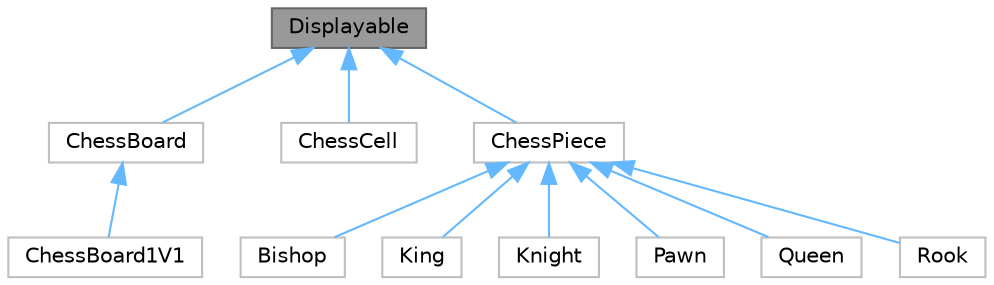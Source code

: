 digraph "Displayable"
{
 // LATEX_PDF_SIZE
  bgcolor="transparent";
  edge [fontname=Helvetica,fontsize=10,labelfontname=Helvetica,labelfontsize=10];
  node [fontname=Helvetica,fontsize=10,shape=box,height=0.2,width=0.4];
  Node1 [id="Node000001",label="Displayable",height=0.2,width=0.4,color="gray40", fillcolor="grey60", style="filled", fontcolor="black",tooltip=" "];
  Node1 -> Node2 [id="edge1_Node000001_Node000002",dir="back",color="steelblue1",style="solid",tooltip=" "];
  Node2 [id="Node000002",label="ChessBoard",height=0.2,width=0.4,color="grey75", fillcolor="white", style="filled",URL="$class_chess_board.html",tooltip=" "];
  Node2 -> Node3 [id="edge2_Node000002_Node000003",dir="back",color="steelblue1",style="solid",tooltip=" "];
  Node3 [id="Node000003",label="ChessBoard1V1",height=0.2,width=0.4,color="grey75", fillcolor="white", style="filled",URL="$class_chess_board1_v1.html",tooltip=" "];
  Node1 -> Node4 [id="edge3_Node000001_Node000004",dir="back",color="steelblue1",style="solid",tooltip=" "];
  Node4 [id="Node000004",label="ChessCell",height=0.2,width=0.4,color="grey75", fillcolor="white", style="filled",URL="$class_chess_cell.html",tooltip=" "];
  Node1 -> Node5 [id="edge4_Node000001_Node000005",dir="back",color="steelblue1",style="solid",tooltip=" "];
  Node5 [id="Node000005",label="ChessPiece",height=0.2,width=0.4,color="grey75", fillcolor="white", style="filled",URL="$class_chess_piece.html",tooltip=" "];
  Node5 -> Node6 [id="edge5_Node000005_Node000006",dir="back",color="steelblue1",style="solid",tooltip=" "];
  Node6 [id="Node000006",label="Bishop",height=0.2,width=0.4,color="grey75", fillcolor="white", style="filled",URL="$class_bishop.html",tooltip=" "];
  Node5 -> Node7 [id="edge6_Node000005_Node000007",dir="back",color="steelblue1",style="solid",tooltip=" "];
  Node7 [id="Node000007",label="King",height=0.2,width=0.4,color="grey75", fillcolor="white", style="filled",URL="$class_king.html",tooltip=" "];
  Node5 -> Node8 [id="edge7_Node000005_Node000008",dir="back",color="steelblue1",style="solid",tooltip=" "];
  Node8 [id="Node000008",label="Knight",height=0.2,width=0.4,color="grey75", fillcolor="white", style="filled",URL="$class_knight.html",tooltip=" "];
  Node5 -> Node9 [id="edge8_Node000005_Node000009",dir="back",color="steelblue1",style="solid",tooltip=" "];
  Node9 [id="Node000009",label="Pawn",height=0.2,width=0.4,color="grey75", fillcolor="white", style="filled",URL="$class_pawn.html",tooltip=" "];
  Node5 -> Node10 [id="edge9_Node000005_Node000010",dir="back",color="steelblue1",style="solid",tooltip=" "];
  Node10 [id="Node000010",label="Queen",height=0.2,width=0.4,color="grey75", fillcolor="white", style="filled",URL="$class_queen.html",tooltip=" "];
  Node5 -> Node11 [id="edge10_Node000005_Node000011",dir="back",color="steelblue1",style="solid",tooltip=" "];
  Node11 [id="Node000011",label="Rook",height=0.2,width=0.4,color="grey75", fillcolor="white", style="filled",URL="$class_rook.html",tooltip=" "];
}

